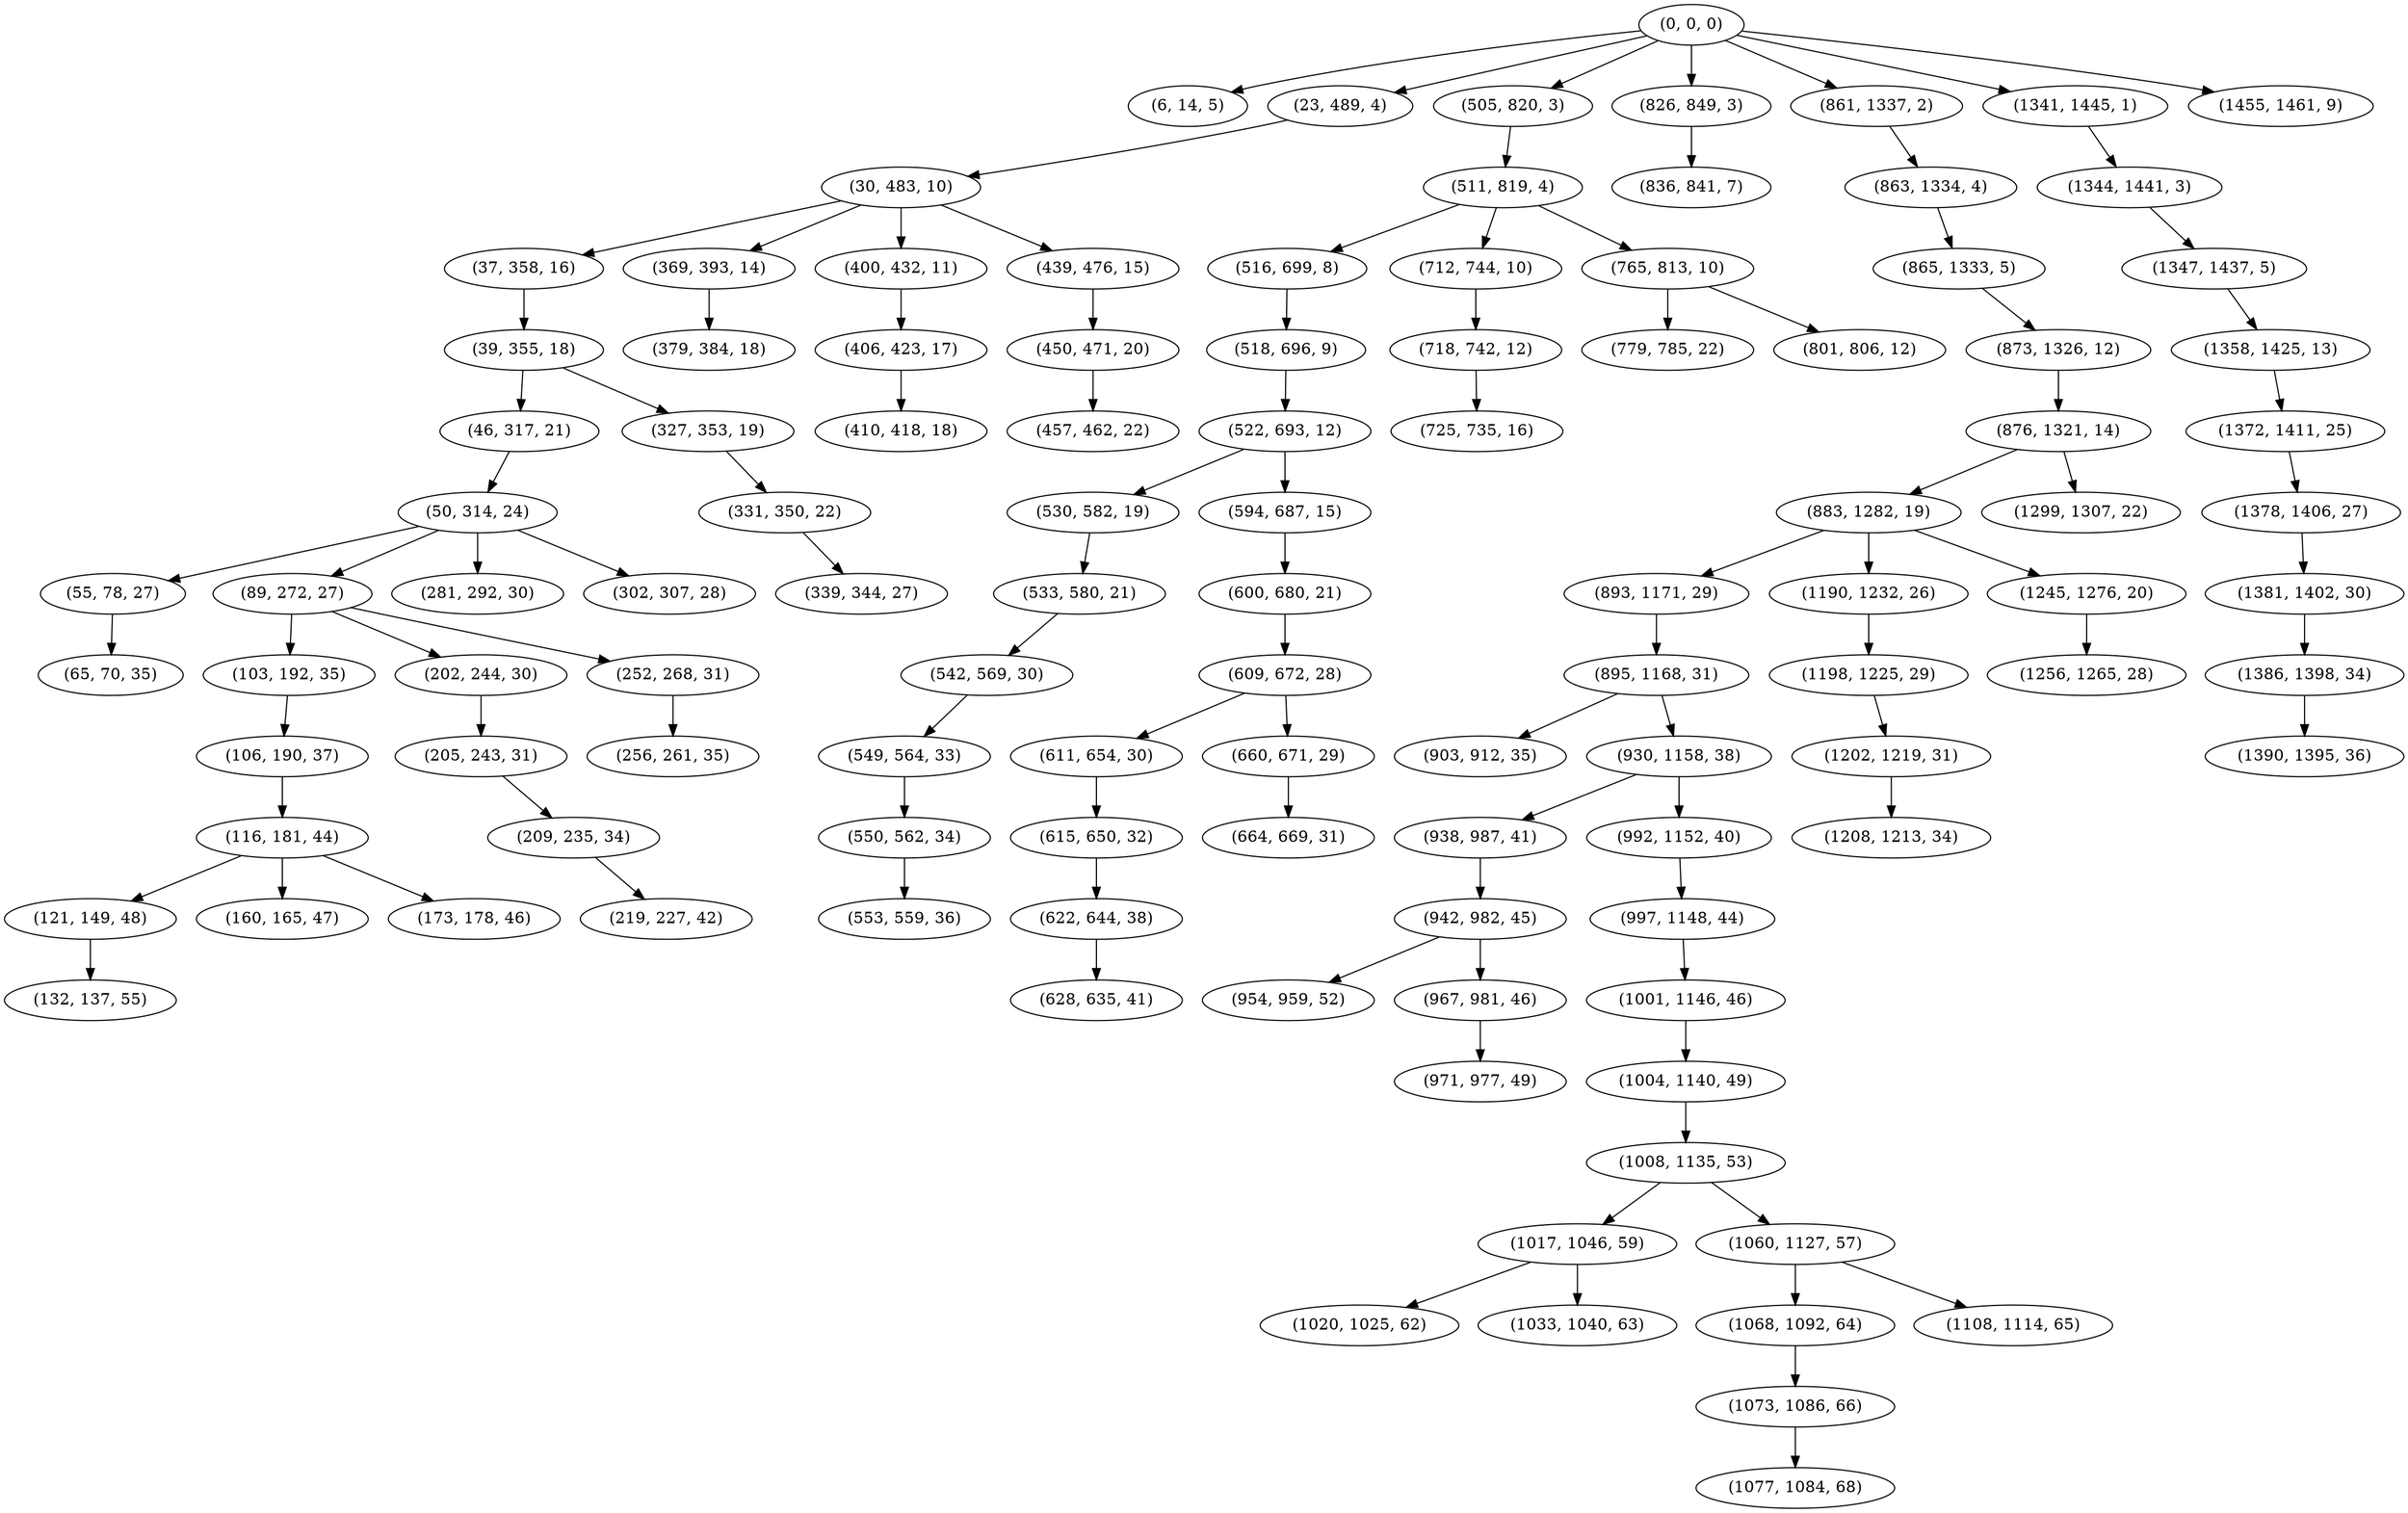 digraph tree {
    "(0, 0, 0)";
    "(6, 14, 5)";
    "(23, 489, 4)";
    "(30, 483, 10)";
    "(37, 358, 16)";
    "(39, 355, 18)";
    "(46, 317, 21)";
    "(50, 314, 24)";
    "(55, 78, 27)";
    "(65, 70, 35)";
    "(89, 272, 27)";
    "(103, 192, 35)";
    "(106, 190, 37)";
    "(116, 181, 44)";
    "(121, 149, 48)";
    "(132, 137, 55)";
    "(160, 165, 47)";
    "(173, 178, 46)";
    "(202, 244, 30)";
    "(205, 243, 31)";
    "(209, 235, 34)";
    "(219, 227, 42)";
    "(252, 268, 31)";
    "(256, 261, 35)";
    "(281, 292, 30)";
    "(302, 307, 28)";
    "(327, 353, 19)";
    "(331, 350, 22)";
    "(339, 344, 27)";
    "(369, 393, 14)";
    "(379, 384, 18)";
    "(400, 432, 11)";
    "(406, 423, 17)";
    "(410, 418, 18)";
    "(439, 476, 15)";
    "(450, 471, 20)";
    "(457, 462, 22)";
    "(505, 820, 3)";
    "(511, 819, 4)";
    "(516, 699, 8)";
    "(518, 696, 9)";
    "(522, 693, 12)";
    "(530, 582, 19)";
    "(533, 580, 21)";
    "(542, 569, 30)";
    "(549, 564, 33)";
    "(550, 562, 34)";
    "(553, 559, 36)";
    "(594, 687, 15)";
    "(600, 680, 21)";
    "(609, 672, 28)";
    "(611, 654, 30)";
    "(615, 650, 32)";
    "(622, 644, 38)";
    "(628, 635, 41)";
    "(660, 671, 29)";
    "(664, 669, 31)";
    "(712, 744, 10)";
    "(718, 742, 12)";
    "(725, 735, 16)";
    "(765, 813, 10)";
    "(779, 785, 22)";
    "(801, 806, 12)";
    "(826, 849, 3)";
    "(836, 841, 7)";
    "(861, 1337, 2)";
    "(863, 1334, 4)";
    "(865, 1333, 5)";
    "(873, 1326, 12)";
    "(876, 1321, 14)";
    "(883, 1282, 19)";
    "(893, 1171, 29)";
    "(895, 1168, 31)";
    "(903, 912, 35)";
    "(930, 1158, 38)";
    "(938, 987, 41)";
    "(942, 982, 45)";
    "(954, 959, 52)";
    "(967, 981, 46)";
    "(971, 977, 49)";
    "(992, 1152, 40)";
    "(997, 1148, 44)";
    "(1001, 1146, 46)";
    "(1004, 1140, 49)";
    "(1008, 1135, 53)";
    "(1017, 1046, 59)";
    "(1020, 1025, 62)";
    "(1033, 1040, 63)";
    "(1060, 1127, 57)";
    "(1068, 1092, 64)";
    "(1073, 1086, 66)";
    "(1077, 1084, 68)";
    "(1108, 1114, 65)";
    "(1190, 1232, 26)";
    "(1198, 1225, 29)";
    "(1202, 1219, 31)";
    "(1208, 1213, 34)";
    "(1245, 1276, 20)";
    "(1256, 1265, 28)";
    "(1299, 1307, 22)";
    "(1341, 1445, 1)";
    "(1344, 1441, 3)";
    "(1347, 1437, 5)";
    "(1358, 1425, 13)";
    "(1372, 1411, 25)";
    "(1378, 1406, 27)";
    "(1381, 1402, 30)";
    "(1386, 1398, 34)";
    "(1390, 1395, 36)";
    "(1455, 1461, 9)";
    "(0, 0, 0)" -> "(6, 14, 5)";
    "(0, 0, 0)" -> "(23, 489, 4)";
    "(0, 0, 0)" -> "(505, 820, 3)";
    "(0, 0, 0)" -> "(826, 849, 3)";
    "(0, 0, 0)" -> "(861, 1337, 2)";
    "(0, 0, 0)" -> "(1341, 1445, 1)";
    "(0, 0, 0)" -> "(1455, 1461, 9)";
    "(23, 489, 4)" -> "(30, 483, 10)";
    "(30, 483, 10)" -> "(37, 358, 16)";
    "(30, 483, 10)" -> "(369, 393, 14)";
    "(30, 483, 10)" -> "(400, 432, 11)";
    "(30, 483, 10)" -> "(439, 476, 15)";
    "(37, 358, 16)" -> "(39, 355, 18)";
    "(39, 355, 18)" -> "(46, 317, 21)";
    "(39, 355, 18)" -> "(327, 353, 19)";
    "(46, 317, 21)" -> "(50, 314, 24)";
    "(50, 314, 24)" -> "(55, 78, 27)";
    "(50, 314, 24)" -> "(89, 272, 27)";
    "(50, 314, 24)" -> "(281, 292, 30)";
    "(50, 314, 24)" -> "(302, 307, 28)";
    "(55, 78, 27)" -> "(65, 70, 35)";
    "(89, 272, 27)" -> "(103, 192, 35)";
    "(89, 272, 27)" -> "(202, 244, 30)";
    "(89, 272, 27)" -> "(252, 268, 31)";
    "(103, 192, 35)" -> "(106, 190, 37)";
    "(106, 190, 37)" -> "(116, 181, 44)";
    "(116, 181, 44)" -> "(121, 149, 48)";
    "(116, 181, 44)" -> "(160, 165, 47)";
    "(116, 181, 44)" -> "(173, 178, 46)";
    "(121, 149, 48)" -> "(132, 137, 55)";
    "(202, 244, 30)" -> "(205, 243, 31)";
    "(205, 243, 31)" -> "(209, 235, 34)";
    "(209, 235, 34)" -> "(219, 227, 42)";
    "(252, 268, 31)" -> "(256, 261, 35)";
    "(327, 353, 19)" -> "(331, 350, 22)";
    "(331, 350, 22)" -> "(339, 344, 27)";
    "(369, 393, 14)" -> "(379, 384, 18)";
    "(400, 432, 11)" -> "(406, 423, 17)";
    "(406, 423, 17)" -> "(410, 418, 18)";
    "(439, 476, 15)" -> "(450, 471, 20)";
    "(450, 471, 20)" -> "(457, 462, 22)";
    "(505, 820, 3)" -> "(511, 819, 4)";
    "(511, 819, 4)" -> "(516, 699, 8)";
    "(511, 819, 4)" -> "(712, 744, 10)";
    "(511, 819, 4)" -> "(765, 813, 10)";
    "(516, 699, 8)" -> "(518, 696, 9)";
    "(518, 696, 9)" -> "(522, 693, 12)";
    "(522, 693, 12)" -> "(530, 582, 19)";
    "(522, 693, 12)" -> "(594, 687, 15)";
    "(530, 582, 19)" -> "(533, 580, 21)";
    "(533, 580, 21)" -> "(542, 569, 30)";
    "(542, 569, 30)" -> "(549, 564, 33)";
    "(549, 564, 33)" -> "(550, 562, 34)";
    "(550, 562, 34)" -> "(553, 559, 36)";
    "(594, 687, 15)" -> "(600, 680, 21)";
    "(600, 680, 21)" -> "(609, 672, 28)";
    "(609, 672, 28)" -> "(611, 654, 30)";
    "(609, 672, 28)" -> "(660, 671, 29)";
    "(611, 654, 30)" -> "(615, 650, 32)";
    "(615, 650, 32)" -> "(622, 644, 38)";
    "(622, 644, 38)" -> "(628, 635, 41)";
    "(660, 671, 29)" -> "(664, 669, 31)";
    "(712, 744, 10)" -> "(718, 742, 12)";
    "(718, 742, 12)" -> "(725, 735, 16)";
    "(765, 813, 10)" -> "(779, 785, 22)";
    "(765, 813, 10)" -> "(801, 806, 12)";
    "(826, 849, 3)" -> "(836, 841, 7)";
    "(861, 1337, 2)" -> "(863, 1334, 4)";
    "(863, 1334, 4)" -> "(865, 1333, 5)";
    "(865, 1333, 5)" -> "(873, 1326, 12)";
    "(873, 1326, 12)" -> "(876, 1321, 14)";
    "(876, 1321, 14)" -> "(883, 1282, 19)";
    "(876, 1321, 14)" -> "(1299, 1307, 22)";
    "(883, 1282, 19)" -> "(893, 1171, 29)";
    "(883, 1282, 19)" -> "(1190, 1232, 26)";
    "(883, 1282, 19)" -> "(1245, 1276, 20)";
    "(893, 1171, 29)" -> "(895, 1168, 31)";
    "(895, 1168, 31)" -> "(903, 912, 35)";
    "(895, 1168, 31)" -> "(930, 1158, 38)";
    "(930, 1158, 38)" -> "(938, 987, 41)";
    "(930, 1158, 38)" -> "(992, 1152, 40)";
    "(938, 987, 41)" -> "(942, 982, 45)";
    "(942, 982, 45)" -> "(954, 959, 52)";
    "(942, 982, 45)" -> "(967, 981, 46)";
    "(967, 981, 46)" -> "(971, 977, 49)";
    "(992, 1152, 40)" -> "(997, 1148, 44)";
    "(997, 1148, 44)" -> "(1001, 1146, 46)";
    "(1001, 1146, 46)" -> "(1004, 1140, 49)";
    "(1004, 1140, 49)" -> "(1008, 1135, 53)";
    "(1008, 1135, 53)" -> "(1017, 1046, 59)";
    "(1008, 1135, 53)" -> "(1060, 1127, 57)";
    "(1017, 1046, 59)" -> "(1020, 1025, 62)";
    "(1017, 1046, 59)" -> "(1033, 1040, 63)";
    "(1060, 1127, 57)" -> "(1068, 1092, 64)";
    "(1060, 1127, 57)" -> "(1108, 1114, 65)";
    "(1068, 1092, 64)" -> "(1073, 1086, 66)";
    "(1073, 1086, 66)" -> "(1077, 1084, 68)";
    "(1190, 1232, 26)" -> "(1198, 1225, 29)";
    "(1198, 1225, 29)" -> "(1202, 1219, 31)";
    "(1202, 1219, 31)" -> "(1208, 1213, 34)";
    "(1245, 1276, 20)" -> "(1256, 1265, 28)";
    "(1341, 1445, 1)" -> "(1344, 1441, 3)";
    "(1344, 1441, 3)" -> "(1347, 1437, 5)";
    "(1347, 1437, 5)" -> "(1358, 1425, 13)";
    "(1358, 1425, 13)" -> "(1372, 1411, 25)";
    "(1372, 1411, 25)" -> "(1378, 1406, 27)";
    "(1378, 1406, 27)" -> "(1381, 1402, 30)";
    "(1381, 1402, 30)" -> "(1386, 1398, 34)";
    "(1386, 1398, 34)" -> "(1390, 1395, 36)";
}
